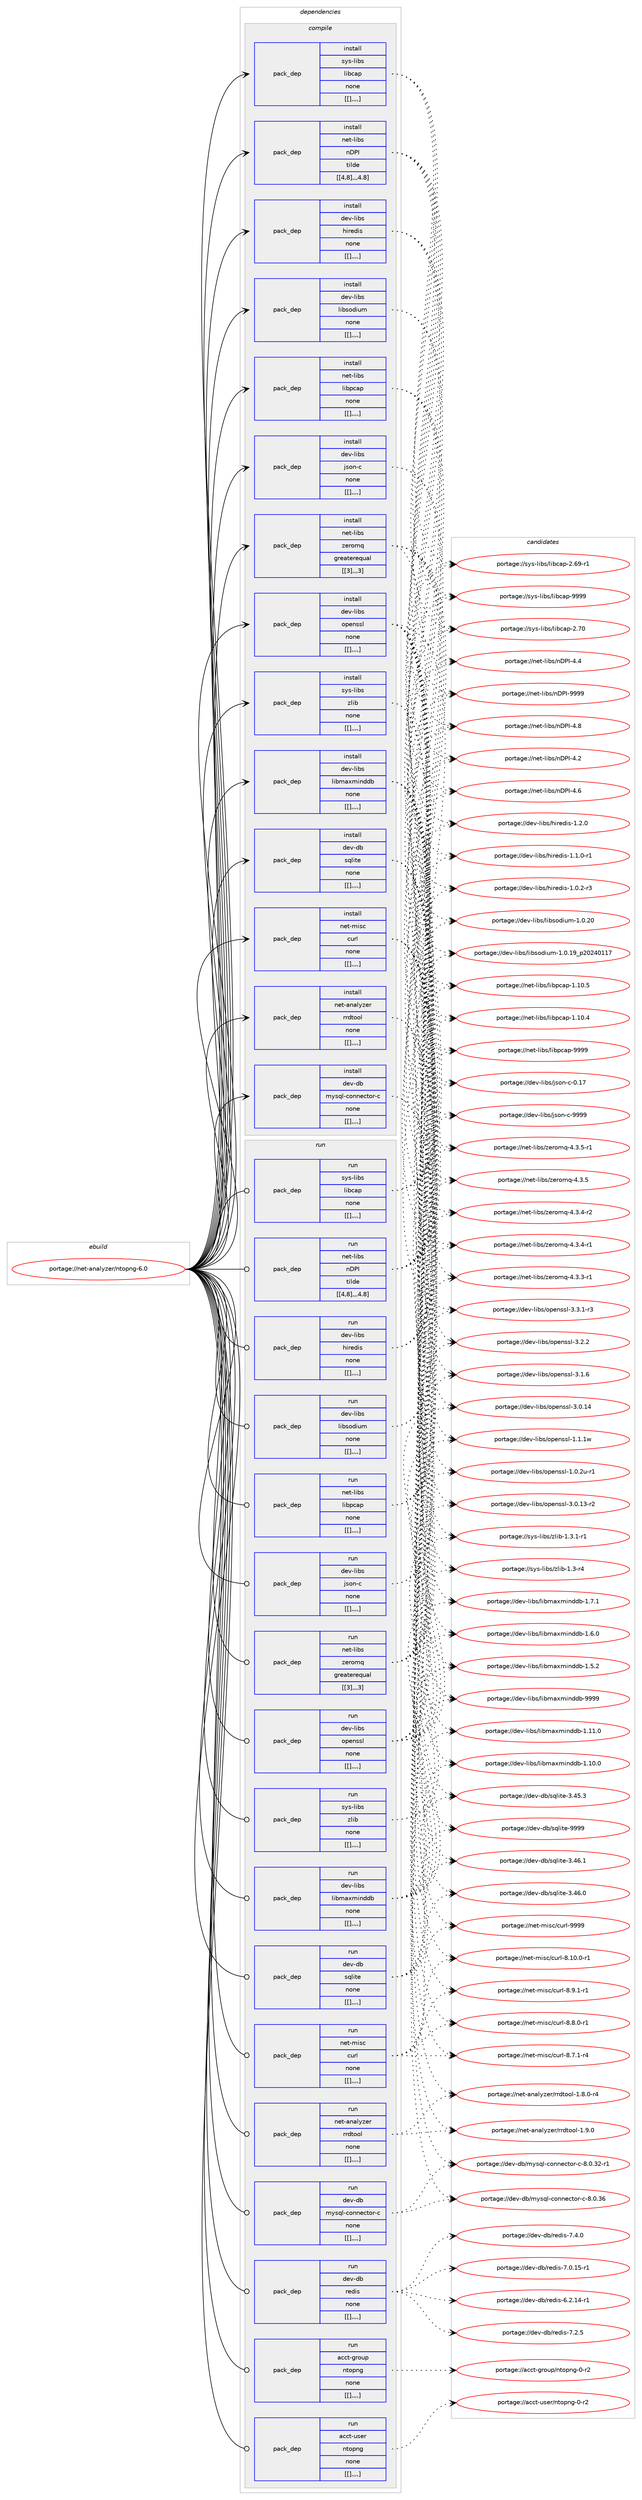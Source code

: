 digraph prolog {

# *************
# Graph options
# *************

newrank=true;
concentrate=true;
compound=true;
graph [rankdir=LR,fontname=Helvetica,fontsize=10,ranksep=1.5];#, ranksep=2.5, nodesep=0.2];
edge  [arrowhead=vee];
node  [fontname=Helvetica,fontsize=10];

# **********
# The ebuild
# **********

subgraph cluster_leftcol {
color=gray;
label=<<i>ebuild</i>>;
id [label="portage://net-analyzer/ntopng-6.0", color=red, width=4, href="../net-analyzer/ntopng-6.0.svg"];
}

# ****************
# The dependencies
# ****************

subgraph cluster_midcol {
color=gray;
label=<<i>dependencies</i>>;
subgraph cluster_compile {
fillcolor="#eeeeee";
style=filled;
label=<<i>compile</i>>;
subgraph pack264014 {
dependency359329 [label=<<TABLE BORDER="0" CELLBORDER="1" CELLSPACING="0" CELLPADDING="4" WIDTH="220"><TR><TD ROWSPAN="6" CELLPADDING="30">pack_dep</TD></TR><TR><TD WIDTH="110">install</TD></TR><TR><TD>dev-db</TD></TR><TR><TD>mysql-connector-c</TD></TR><TR><TD>none</TD></TR><TR><TD>[[],,,,]</TD></TR></TABLE>>, shape=none, color=blue];
}
id:e -> dependency359329:w [weight=20,style="solid",arrowhead="vee"];
subgraph pack264015 {
dependency359330 [label=<<TABLE BORDER="0" CELLBORDER="1" CELLSPACING="0" CELLPADDING="4" WIDTH="220"><TR><TD ROWSPAN="6" CELLPADDING="30">pack_dep</TD></TR><TR><TD WIDTH="110">install</TD></TR><TR><TD>dev-db</TD></TR><TR><TD>sqlite</TD></TR><TR><TD>none</TD></TR><TR><TD>[[],,,,]</TD></TR></TABLE>>, shape=none, color=blue];
}
id:e -> dependency359330:w [weight=20,style="solid",arrowhead="vee"];
subgraph pack264016 {
dependency359331 [label=<<TABLE BORDER="0" CELLBORDER="1" CELLSPACING="0" CELLPADDING="4" WIDTH="220"><TR><TD ROWSPAN="6" CELLPADDING="30">pack_dep</TD></TR><TR><TD WIDTH="110">install</TD></TR><TR><TD>dev-libs</TD></TR><TR><TD>hiredis</TD></TR><TR><TD>none</TD></TR><TR><TD>[[],,,,]</TD></TR></TABLE>>, shape=none, color=blue];
}
id:e -> dependency359331:w [weight=20,style="solid",arrowhead="vee"];
subgraph pack264017 {
dependency359332 [label=<<TABLE BORDER="0" CELLBORDER="1" CELLSPACING="0" CELLPADDING="4" WIDTH="220"><TR><TD ROWSPAN="6" CELLPADDING="30">pack_dep</TD></TR><TR><TD WIDTH="110">install</TD></TR><TR><TD>dev-libs</TD></TR><TR><TD>json-c</TD></TR><TR><TD>none</TD></TR><TR><TD>[[],,,,]</TD></TR></TABLE>>, shape=none, color=blue];
}
id:e -> dependency359332:w [weight=20,style="solid",arrowhead="vee"];
subgraph pack264018 {
dependency359333 [label=<<TABLE BORDER="0" CELLBORDER="1" CELLSPACING="0" CELLPADDING="4" WIDTH="220"><TR><TD ROWSPAN="6" CELLPADDING="30">pack_dep</TD></TR><TR><TD WIDTH="110">install</TD></TR><TR><TD>dev-libs</TD></TR><TR><TD>libmaxminddb</TD></TR><TR><TD>none</TD></TR><TR><TD>[[],,,,]</TD></TR></TABLE>>, shape=none, color=blue];
}
id:e -> dependency359333:w [weight=20,style="solid",arrowhead="vee"];
subgraph pack264019 {
dependency359334 [label=<<TABLE BORDER="0" CELLBORDER="1" CELLSPACING="0" CELLPADDING="4" WIDTH="220"><TR><TD ROWSPAN="6" CELLPADDING="30">pack_dep</TD></TR><TR><TD WIDTH="110">install</TD></TR><TR><TD>dev-libs</TD></TR><TR><TD>libsodium</TD></TR><TR><TD>none</TD></TR><TR><TD>[[],,,,]</TD></TR></TABLE>>, shape=none, color=blue];
}
id:e -> dependency359334:w [weight=20,style="solid",arrowhead="vee"];
subgraph pack264020 {
dependency359335 [label=<<TABLE BORDER="0" CELLBORDER="1" CELLSPACING="0" CELLPADDING="4" WIDTH="220"><TR><TD ROWSPAN="6" CELLPADDING="30">pack_dep</TD></TR><TR><TD WIDTH="110">install</TD></TR><TR><TD>dev-libs</TD></TR><TR><TD>openssl</TD></TR><TR><TD>none</TD></TR><TR><TD>[[],,,,]</TD></TR></TABLE>>, shape=none, color=blue];
}
id:e -> dependency359335:w [weight=20,style="solid",arrowhead="vee"];
subgraph pack264021 {
dependency359336 [label=<<TABLE BORDER="0" CELLBORDER="1" CELLSPACING="0" CELLPADDING="4" WIDTH="220"><TR><TD ROWSPAN="6" CELLPADDING="30">pack_dep</TD></TR><TR><TD WIDTH="110">install</TD></TR><TR><TD>net-analyzer</TD></TR><TR><TD>rrdtool</TD></TR><TR><TD>none</TD></TR><TR><TD>[[],,,,]</TD></TR></TABLE>>, shape=none, color=blue];
}
id:e -> dependency359336:w [weight=20,style="solid",arrowhead="vee"];
subgraph pack264022 {
dependency359337 [label=<<TABLE BORDER="0" CELLBORDER="1" CELLSPACING="0" CELLPADDING="4" WIDTH="220"><TR><TD ROWSPAN="6" CELLPADDING="30">pack_dep</TD></TR><TR><TD WIDTH="110">install</TD></TR><TR><TD>net-libs</TD></TR><TR><TD>libpcap</TD></TR><TR><TD>none</TD></TR><TR><TD>[[],,,,]</TD></TR></TABLE>>, shape=none, color=blue];
}
id:e -> dependency359337:w [weight=20,style="solid",arrowhead="vee"];
subgraph pack264023 {
dependency359338 [label=<<TABLE BORDER="0" CELLBORDER="1" CELLSPACING="0" CELLPADDING="4" WIDTH="220"><TR><TD ROWSPAN="6" CELLPADDING="30">pack_dep</TD></TR><TR><TD WIDTH="110">install</TD></TR><TR><TD>net-libs</TD></TR><TR><TD>nDPI</TD></TR><TR><TD>tilde</TD></TR><TR><TD>[[4,8],,,4.8]</TD></TR></TABLE>>, shape=none, color=blue];
}
id:e -> dependency359338:w [weight=20,style="solid",arrowhead="vee"];
subgraph pack264024 {
dependency359339 [label=<<TABLE BORDER="0" CELLBORDER="1" CELLSPACING="0" CELLPADDING="4" WIDTH="220"><TR><TD ROWSPAN="6" CELLPADDING="30">pack_dep</TD></TR><TR><TD WIDTH="110">install</TD></TR><TR><TD>net-libs</TD></TR><TR><TD>zeromq</TD></TR><TR><TD>greaterequal</TD></TR><TR><TD>[[3],,,3]</TD></TR></TABLE>>, shape=none, color=blue];
}
id:e -> dependency359339:w [weight=20,style="solid",arrowhead="vee"];
subgraph pack264025 {
dependency359340 [label=<<TABLE BORDER="0" CELLBORDER="1" CELLSPACING="0" CELLPADDING="4" WIDTH="220"><TR><TD ROWSPAN="6" CELLPADDING="30">pack_dep</TD></TR><TR><TD WIDTH="110">install</TD></TR><TR><TD>net-misc</TD></TR><TR><TD>curl</TD></TR><TR><TD>none</TD></TR><TR><TD>[[],,,,]</TD></TR></TABLE>>, shape=none, color=blue];
}
id:e -> dependency359340:w [weight=20,style="solid",arrowhead="vee"];
subgraph pack264026 {
dependency359341 [label=<<TABLE BORDER="0" CELLBORDER="1" CELLSPACING="0" CELLPADDING="4" WIDTH="220"><TR><TD ROWSPAN="6" CELLPADDING="30">pack_dep</TD></TR><TR><TD WIDTH="110">install</TD></TR><TR><TD>sys-libs</TD></TR><TR><TD>libcap</TD></TR><TR><TD>none</TD></TR><TR><TD>[[],,,,]</TD></TR></TABLE>>, shape=none, color=blue];
}
id:e -> dependency359341:w [weight=20,style="solid",arrowhead="vee"];
subgraph pack264027 {
dependency359342 [label=<<TABLE BORDER="0" CELLBORDER="1" CELLSPACING="0" CELLPADDING="4" WIDTH="220"><TR><TD ROWSPAN="6" CELLPADDING="30">pack_dep</TD></TR><TR><TD WIDTH="110">install</TD></TR><TR><TD>sys-libs</TD></TR><TR><TD>zlib</TD></TR><TR><TD>none</TD></TR><TR><TD>[[],,,,]</TD></TR></TABLE>>, shape=none, color=blue];
}
id:e -> dependency359342:w [weight=20,style="solid",arrowhead="vee"];
}
subgraph cluster_compileandrun {
fillcolor="#eeeeee";
style=filled;
label=<<i>compile and run</i>>;
}
subgraph cluster_run {
fillcolor="#eeeeee";
style=filled;
label=<<i>run</i>>;
subgraph pack264028 {
dependency359343 [label=<<TABLE BORDER="0" CELLBORDER="1" CELLSPACING="0" CELLPADDING="4" WIDTH="220"><TR><TD ROWSPAN="6" CELLPADDING="30">pack_dep</TD></TR><TR><TD WIDTH="110">run</TD></TR><TR><TD>acct-group</TD></TR><TR><TD>ntopng</TD></TR><TR><TD>none</TD></TR><TR><TD>[[],,,,]</TD></TR></TABLE>>, shape=none, color=blue];
}
id:e -> dependency359343:w [weight=20,style="solid",arrowhead="odot"];
subgraph pack264029 {
dependency359344 [label=<<TABLE BORDER="0" CELLBORDER="1" CELLSPACING="0" CELLPADDING="4" WIDTH="220"><TR><TD ROWSPAN="6" CELLPADDING="30">pack_dep</TD></TR><TR><TD WIDTH="110">run</TD></TR><TR><TD>acct-user</TD></TR><TR><TD>ntopng</TD></TR><TR><TD>none</TD></TR><TR><TD>[[],,,,]</TD></TR></TABLE>>, shape=none, color=blue];
}
id:e -> dependency359344:w [weight=20,style="solid",arrowhead="odot"];
subgraph pack264030 {
dependency359345 [label=<<TABLE BORDER="0" CELLBORDER="1" CELLSPACING="0" CELLPADDING="4" WIDTH="220"><TR><TD ROWSPAN="6" CELLPADDING="30">pack_dep</TD></TR><TR><TD WIDTH="110">run</TD></TR><TR><TD>dev-db</TD></TR><TR><TD>mysql-connector-c</TD></TR><TR><TD>none</TD></TR><TR><TD>[[],,,,]</TD></TR></TABLE>>, shape=none, color=blue];
}
id:e -> dependency359345:w [weight=20,style="solid",arrowhead="odot"];
subgraph pack264031 {
dependency359346 [label=<<TABLE BORDER="0" CELLBORDER="1" CELLSPACING="0" CELLPADDING="4" WIDTH="220"><TR><TD ROWSPAN="6" CELLPADDING="30">pack_dep</TD></TR><TR><TD WIDTH="110">run</TD></TR><TR><TD>dev-db</TD></TR><TR><TD>redis</TD></TR><TR><TD>none</TD></TR><TR><TD>[[],,,,]</TD></TR></TABLE>>, shape=none, color=blue];
}
id:e -> dependency359346:w [weight=20,style="solid",arrowhead="odot"];
subgraph pack264032 {
dependency359347 [label=<<TABLE BORDER="0" CELLBORDER="1" CELLSPACING="0" CELLPADDING="4" WIDTH="220"><TR><TD ROWSPAN="6" CELLPADDING="30">pack_dep</TD></TR><TR><TD WIDTH="110">run</TD></TR><TR><TD>dev-db</TD></TR><TR><TD>sqlite</TD></TR><TR><TD>none</TD></TR><TR><TD>[[],,,,]</TD></TR></TABLE>>, shape=none, color=blue];
}
id:e -> dependency359347:w [weight=20,style="solid",arrowhead="odot"];
subgraph pack264033 {
dependency359348 [label=<<TABLE BORDER="0" CELLBORDER="1" CELLSPACING="0" CELLPADDING="4" WIDTH="220"><TR><TD ROWSPAN="6" CELLPADDING="30">pack_dep</TD></TR><TR><TD WIDTH="110">run</TD></TR><TR><TD>dev-libs</TD></TR><TR><TD>hiredis</TD></TR><TR><TD>none</TD></TR><TR><TD>[[],,,,]</TD></TR></TABLE>>, shape=none, color=blue];
}
id:e -> dependency359348:w [weight=20,style="solid",arrowhead="odot"];
subgraph pack264034 {
dependency359349 [label=<<TABLE BORDER="0" CELLBORDER="1" CELLSPACING="0" CELLPADDING="4" WIDTH="220"><TR><TD ROWSPAN="6" CELLPADDING="30">pack_dep</TD></TR><TR><TD WIDTH="110">run</TD></TR><TR><TD>dev-libs</TD></TR><TR><TD>json-c</TD></TR><TR><TD>none</TD></TR><TR><TD>[[],,,,]</TD></TR></TABLE>>, shape=none, color=blue];
}
id:e -> dependency359349:w [weight=20,style="solid",arrowhead="odot"];
subgraph pack264035 {
dependency359350 [label=<<TABLE BORDER="0" CELLBORDER="1" CELLSPACING="0" CELLPADDING="4" WIDTH="220"><TR><TD ROWSPAN="6" CELLPADDING="30">pack_dep</TD></TR><TR><TD WIDTH="110">run</TD></TR><TR><TD>dev-libs</TD></TR><TR><TD>libmaxminddb</TD></TR><TR><TD>none</TD></TR><TR><TD>[[],,,,]</TD></TR></TABLE>>, shape=none, color=blue];
}
id:e -> dependency359350:w [weight=20,style="solid",arrowhead="odot"];
subgraph pack264036 {
dependency359351 [label=<<TABLE BORDER="0" CELLBORDER="1" CELLSPACING="0" CELLPADDING="4" WIDTH="220"><TR><TD ROWSPAN="6" CELLPADDING="30">pack_dep</TD></TR><TR><TD WIDTH="110">run</TD></TR><TR><TD>dev-libs</TD></TR><TR><TD>libsodium</TD></TR><TR><TD>none</TD></TR><TR><TD>[[],,,,]</TD></TR></TABLE>>, shape=none, color=blue];
}
id:e -> dependency359351:w [weight=20,style="solid",arrowhead="odot"];
subgraph pack264037 {
dependency359352 [label=<<TABLE BORDER="0" CELLBORDER="1" CELLSPACING="0" CELLPADDING="4" WIDTH="220"><TR><TD ROWSPAN="6" CELLPADDING="30">pack_dep</TD></TR><TR><TD WIDTH="110">run</TD></TR><TR><TD>dev-libs</TD></TR><TR><TD>openssl</TD></TR><TR><TD>none</TD></TR><TR><TD>[[],,,,]</TD></TR></TABLE>>, shape=none, color=blue];
}
id:e -> dependency359352:w [weight=20,style="solid",arrowhead="odot"];
subgraph pack264038 {
dependency359353 [label=<<TABLE BORDER="0" CELLBORDER="1" CELLSPACING="0" CELLPADDING="4" WIDTH="220"><TR><TD ROWSPAN="6" CELLPADDING="30">pack_dep</TD></TR><TR><TD WIDTH="110">run</TD></TR><TR><TD>net-analyzer</TD></TR><TR><TD>rrdtool</TD></TR><TR><TD>none</TD></TR><TR><TD>[[],,,,]</TD></TR></TABLE>>, shape=none, color=blue];
}
id:e -> dependency359353:w [weight=20,style="solid",arrowhead="odot"];
subgraph pack264039 {
dependency359354 [label=<<TABLE BORDER="0" CELLBORDER="1" CELLSPACING="0" CELLPADDING="4" WIDTH="220"><TR><TD ROWSPAN="6" CELLPADDING="30">pack_dep</TD></TR><TR><TD WIDTH="110">run</TD></TR><TR><TD>net-libs</TD></TR><TR><TD>libpcap</TD></TR><TR><TD>none</TD></TR><TR><TD>[[],,,,]</TD></TR></TABLE>>, shape=none, color=blue];
}
id:e -> dependency359354:w [weight=20,style="solid",arrowhead="odot"];
subgraph pack264040 {
dependency359355 [label=<<TABLE BORDER="0" CELLBORDER="1" CELLSPACING="0" CELLPADDING="4" WIDTH="220"><TR><TD ROWSPAN="6" CELLPADDING="30">pack_dep</TD></TR><TR><TD WIDTH="110">run</TD></TR><TR><TD>net-libs</TD></TR><TR><TD>nDPI</TD></TR><TR><TD>tilde</TD></TR><TR><TD>[[4,8],,,4.8]</TD></TR></TABLE>>, shape=none, color=blue];
}
id:e -> dependency359355:w [weight=20,style="solid",arrowhead="odot"];
subgraph pack264041 {
dependency359356 [label=<<TABLE BORDER="0" CELLBORDER="1" CELLSPACING="0" CELLPADDING="4" WIDTH="220"><TR><TD ROWSPAN="6" CELLPADDING="30">pack_dep</TD></TR><TR><TD WIDTH="110">run</TD></TR><TR><TD>net-libs</TD></TR><TR><TD>zeromq</TD></TR><TR><TD>greaterequal</TD></TR><TR><TD>[[3],,,3]</TD></TR></TABLE>>, shape=none, color=blue];
}
id:e -> dependency359356:w [weight=20,style="solid",arrowhead="odot"];
subgraph pack264042 {
dependency359357 [label=<<TABLE BORDER="0" CELLBORDER="1" CELLSPACING="0" CELLPADDING="4" WIDTH="220"><TR><TD ROWSPAN="6" CELLPADDING="30">pack_dep</TD></TR><TR><TD WIDTH="110">run</TD></TR><TR><TD>net-misc</TD></TR><TR><TD>curl</TD></TR><TR><TD>none</TD></TR><TR><TD>[[],,,,]</TD></TR></TABLE>>, shape=none, color=blue];
}
id:e -> dependency359357:w [weight=20,style="solid",arrowhead="odot"];
subgraph pack264043 {
dependency359358 [label=<<TABLE BORDER="0" CELLBORDER="1" CELLSPACING="0" CELLPADDING="4" WIDTH="220"><TR><TD ROWSPAN="6" CELLPADDING="30">pack_dep</TD></TR><TR><TD WIDTH="110">run</TD></TR><TR><TD>sys-libs</TD></TR><TR><TD>libcap</TD></TR><TR><TD>none</TD></TR><TR><TD>[[],,,,]</TD></TR></TABLE>>, shape=none, color=blue];
}
id:e -> dependency359358:w [weight=20,style="solid",arrowhead="odot"];
subgraph pack264044 {
dependency359359 [label=<<TABLE BORDER="0" CELLBORDER="1" CELLSPACING="0" CELLPADDING="4" WIDTH="220"><TR><TD ROWSPAN="6" CELLPADDING="30">pack_dep</TD></TR><TR><TD WIDTH="110">run</TD></TR><TR><TD>sys-libs</TD></TR><TR><TD>zlib</TD></TR><TR><TD>none</TD></TR><TR><TD>[[],,,,]</TD></TR></TABLE>>, shape=none, color=blue];
}
id:e -> dependency359359:w [weight=20,style="solid",arrowhead="odot"];
}
}

# **************
# The candidates
# **************

subgraph cluster_choices {
rank=same;
color=gray;
label=<<i>candidates</i>>;

subgraph choice264014 {
color=black;
nodesep=1;
choice100101118451009847109121115113108459911111011010199116111114459945564648465154 [label="portage://dev-db/mysql-connector-c-8.0.36", color=red, width=4,href="../dev-db/mysql-connector-c-8.0.36.svg"];
choice1001011184510098471091211151131084599111110110101991161111144599455646484651504511449 [label="portage://dev-db/mysql-connector-c-8.0.32-r1", color=red, width=4,href="../dev-db/mysql-connector-c-8.0.32-r1.svg"];
dependency359329:e -> choice100101118451009847109121115113108459911111011010199116111114459945564648465154:w [style=dotted,weight="100"];
dependency359329:e -> choice1001011184510098471091211151131084599111110110101991161111144599455646484651504511449:w [style=dotted,weight="100"];
}
subgraph choice264015 {
color=black;
nodesep=1;
choice1001011184510098471151131081051161014557575757 [label="portage://dev-db/sqlite-9999", color=red, width=4,href="../dev-db/sqlite-9999.svg"];
choice10010111845100984711511310810511610145514652544649 [label="portage://dev-db/sqlite-3.46.1", color=red, width=4,href="../dev-db/sqlite-3.46.1.svg"];
choice10010111845100984711511310810511610145514652544648 [label="portage://dev-db/sqlite-3.46.0", color=red, width=4,href="../dev-db/sqlite-3.46.0.svg"];
choice10010111845100984711511310810511610145514652534651 [label="portage://dev-db/sqlite-3.45.3", color=red, width=4,href="../dev-db/sqlite-3.45.3.svg"];
dependency359330:e -> choice1001011184510098471151131081051161014557575757:w [style=dotted,weight="100"];
dependency359330:e -> choice10010111845100984711511310810511610145514652544649:w [style=dotted,weight="100"];
dependency359330:e -> choice10010111845100984711511310810511610145514652544648:w [style=dotted,weight="100"];
dependency359330:e -> choice10010111845100984711511310810511610145514652534651:w [style=dotted,weight="100"];
}
subgraph choice264016 {
color=black;
nodesep=1;
choice100101118451081059811547104105114101100105115454946504648 [label="portage://dev-libs/hiredis-1.2.0", color=red, width=4,href="../dev-libs/hiredis-1.2.0.svg"];
choice1001011184510810598115471041051141011001051154549464946484511449 [label="portage://dev-libs/hiredis-1.1.0-r1", color=red, width=4,href="../dev-libs/hiredis-1.1.0-r1.svg"];
choice1001011184510810598115471041051141011001051154549464846504511451 [label="portage://dev-libs/hiredis-1.0.2-r3", color=red, width=4,href="../dev-libs/hiredis-1.0.2-r3.svg"];
dependency359331:e -> choice100101118451081059811547104105114101100105115454946504648:w [style=dotted,weight="100"];
dependency359331:e -> choice1001011184510810598115471041051141011001051154549464946484511449:w [style=dotted,weight="100"];
dependency359331:e -> choice1001011184510810598115471041051141011001051154549464846504511451:w [style=dotted,weight="100"];
}
subgraph choice264017 {
color=black;
nodesep=1;
choice10010111845108105981154710611511111045994557575757 [label="portage://dev-libs/json-c-9999", color=red, width=4,href="../dev-libs/json-c-9999.svg"];
choice10010111845108105981154710611511111045994548464955 [label="portage://dev-libs/json-c-0.17", color=red, width=4,href="../dev-libs/json-c-0.17.svg"];
dependency359332:e -> choice10010111845108105981154710611511111045994557575757:w [style=dotted,weight="100"];
dependency359332:e -> choice10010111845108105981154710611511111045994548464955:w [style=dotted,weight="100"];
}
subgraph choice264018 {
color=black;
nodesep=1;
choice1001011184510810598115471081059810997120109105110100100984557575757 [label="portage://dev-libs/libmaxminddb-9999", color=red, width=4,href="../dev-libs/libmaxminddb-9999.svg"];
choice10010111845108105981154710810598109971201091051101001009845494649494648 [label="portage://dev-libs/libmaxminddb-1.11.0", color=red, width=4,href="../dev-libs/libmaxminddb-1.11.0.svg"];
choice10010111845108105981154710810598109971201091051101001009845494649484648 [label="portage://dev-libs/libmaxminddb-1.10.0", color=red, width=4,href="../dev-libs/libmaxminddb-1.10.0.svg"];
choice100101118451081059811547108105981099712010910511010010098454946554649 [label="portage://dev-libs/libmaxminddb-1.7.1", color=red, width=4,href="../dev-libs/libmaxminddb-1.7.1.svg"];
choice100101118451081059811547108105981099712010910511010010098454946544648 [label="portage://dev-libs/libmaxminddb-1.6.0", color=red, width=4,href="../dev-libs/libmaxminddb-1.6.0.svg"];
choice100101118451081059811547108105981099712010910511010010098454946534650 [label="portage://dev-libs/libmaxminddb-1.5.2", color=red, width=4,href="../dev-libs/libmaxminddb-1.5.2.svg"];
dependency359333:e -> choice1001011184510810598115471081059810997120109105110100100984557575757:w [style=dotted,weight="100"];
dependency359333:e -> choice10010111845108105981154710810598109971201091051101001009845494649494648:w [style=dotted,weight="100"];
dependency359333:e -> choice10010111845108105981154710810598109971201091051101001009845494649484648:w [style=dotted,weight="100"];
dependency359333:e -> choice100101118451081059811547108105981099712010910511010010098454946554649:w [style=dotted,weight="100"];
dependency359333:e -> choice100101118451081059811547108105981099712010910511010010098454946544648:w [style=dotted,weight="100"];
dependency359333:e -> choice100101118451081059811547108105981099712010910511010010098454946534650:w [style=dotted,weight="100"];
}
subgraph choice264019 {
color=black;
nodesep=1;
choice1001011184510810598115471081059811511110010511710945494648465048 [label="portage://dev-libs/libsodium-1.0.20", color=red, width=4,href="../dev-libs/libsodium-1.0.20.svg"];
choice1001011184510810598115471081059811511110010511710945494648464957951125048505248494955 [label="portage://dev-libs/libsodium-1.0.19_p20240117", color=red, width=4,href="../dev-libs/libsodium-1.0.19_p20240117.svg"];
dependency359334:e -> choice1001011184510810598115471081059811511110010511710945494648465048:w [style=dotted,weight="100"];
dependency359334:e -> choice1001011184510810598115471081059811511110010511710945494648464957951125048505248494955:w [style=dotted,weight="100"];
}
subgraph choice264020 {
color=black;
nodesep=1;
choice1001011184510810598115471111121011101151151084551465146494511451 [label="portage://dev-libs/openssl-3.3.1-r3", color=red, width=4,href="../dev-libs/openssl-3.3.1-r3.svg"];
choice100101118451081059811547111112101110115115108455146504650 [label="portage://dev-libs/openssl-3.2.2", color=red, width=4,href="../dev-libs/openssl-3.2.2.svg"];
choice100101118451081059811547111112101110115115108455146494654 [label="portage://dev-libs/openssl-3.1.6", color=red, width=4,href="../dev-libs/openssl-3.1.6.svg"];
choice10010111845108105981154711111210111011511510845514648464952 [label="portage://dev-libs/openssl-3.0.14", color=red, width=4,href="../dev-libs/openssl-3.0.14.svg"];
choice100101118451081059811547111112101110115115108455146484649514511450 [label="portage://dev-libs/openssl-3.0.13-r2", color=red, width=4,href="../dev-libs/openssl-3.0.13-r2.svg"];
choice100101118451081059811547111112101110115115108454946494649119 [label="portage://dev-libs/openssl-1.1.1w", color=red, width=4,href="../dev-libs/openssl-1.1.1w.svg"];
choice1001011184510810598115471111121011101151151084549464846501174511449 [label="portage://dev-libs/openssl-1.0.2u-r1", color=red, width=4,href="../dev-libs/openssl-1.0.2u-r1.svg"];
dependency359335:e -> choice1001011184510810598115471111121011101151151084551465146494511451:w [style=dotted,weight="100"];
dependency359335:e -> choice100101118451081059811547111112101110115115108455146504650:w [style=dotted,weight="100"];
dependency359335:e -> choice100101118451081059811547111112101110115115108455146494654:w [style=dotted,weight="100"];
dependency359335:e -> choice10010111845108105981154711111210111011511510845514648464952:w [style=dotted,weight="100"];
dependency359335:e -> choice100101118451081059811547111112101110115115108455146484649514511450:w [style=dotted,weight="100"];
dependency359335:e -> choice100101118451081059811547111112101110115115108454946494649119:w [style=dotted,weight="100"];
dependency359335:e -> choice1001011184510810598115471111121011101151151084549464846501174511449:w [style=dotted,weight="100"];
}
subgraph choice264021 {
color=black;
nodesep=1;
choice11010111645971109710812112210111447114114100116111111108454946574648 [label="portage://net-analyzer/rrdtool-1.9.0", color=red, width=4,href="../net-analyzer/rrdtool-1.9.0.svg"];
choice110101116459711097108121122101114471141141001161111111084549465646484511452 [label="portage://net-analyzer/rrdtool-1.8.0-r4", color=red, width=4,href="../net-analyzer/rrdtool-1.8.0-r4.svg"];
dependency359336:e -> choice11010111645971109710812112210111447114114100116111111108454946574648:w [style=dotted,weight="100"];
dependency359336:e -> choice110101116459711097108121122101114471141141001161111111084549465646484511452:w [style=dotted,weight="100"];
}
subgraph choice264022 {
color=black;
nodesep=1;
choice1101011164510810598115471081059811299971124557575757 [label="portage://net-libs/libpcap-9999", color=red, width=4,href="../net-libs/libpcap-9999.svg"];
choice11010111645108105981154710810598112999711245494649484653 [label="portage://net-libs/libpcap-1.10.5", color=red, width=4,href="../net-libs/libpcap-1.10.5.svg"];
choice11010111645108105981154710810598112999711245494649484652 [label="portage://net-libs/libpcap-1.10.4", color=red, width=4,href="../net-libs/libpcap-1.10.4.svg"];
dependency359337:e -> choice1101011164510810598115471081059811299971124557575757:w [style=dotted,weight="100"];
dependency359337:e -> choice11010111645108105981154710810598112999711245494649484653:w [style=dotted,weight="100"];
dependency359337:e -> choice11010111645108105981154710810598112999711245494649484652:w [style=dotted,weight="100"];
}
subgraph choice264023 {
color=black;
nodesep=1;
choice1101011164510810598115471106880734557575757 [label="portage://net-libs/nDPI-9999", color=red, width=4,href="../net-libs/nDPI-9999.svg"];
choice11010111645108105981154711068807345524656 [label="portage://net-libs/nDPI-4.8", color=red, width=4,href="../net-libs/nDPI-4.8.svg"];
choice11010111645108105981154711068807345524654 [label="portage://net-libs/nDPI-4.6", color=red, width=4,href="../net-libs/nDPI-4.6.svg"];
choice11010111645108105981154711068807345524652 [label="portage://net-libs/nDPI-4.4", color=red, width=4,href="../net-libs/nDPI-4.4.svg"];
choice11010111645108105981154711068807345524650 [label="portage://net-libs/nDPI-4.2", color=red, width=4,href="../net-libs/nDPI-4.2.svg"];
dependency359338:e -> choice1101011164510810598115471106880734557575757:w [style=dotted,weight="100"];
dependency359338:e -> choice11010111645108105981154711068807345524656:w [style=dotted,weight="100"];
dependency359338:e -> choice11010111645108105981154711068807345524654:w [style=dotted,weight="100"];
dependency359338:e -> choice11010111645108105981154711068807345524652:w [style=dotted,weight="100"];
dependency359338:e -> choice11010111645108105981154711068807345524650:w [style=dotted,weight="100"];
}
subgraph choice264024 {
color=black;
nodesep=1;
choice1101011164510810598115471221011141111091134552465146534511449 [label="portage://net-libs/zeromq-4.3.5-r1", color=red, width=4,href="../net-libs/zeromq-4.3.5-r1.svg"];
choice110101116451081059811547122101114111109113455246514653 [label="portage://net-libs/zeromq-4.3.5", color=red, width=4,href="../net-libs/zeromq-4.3.5.svg"];
choice1101011164510810598115471221011141111091134552465146524511450 [label="portage://net-libs/zeromq-4.3.4-r2", color=red, width=4,href="../net-libs/zeromq-4.3.4-r2.svg"];
choice1101011164510810598115471221011141111091134552465146524511449 [label="portage://net-libs/zeromq-4.3.4-r1", color=red, width=4,href="../net-libs/zeromq-4.3.4-r1.svg"];
choice1101011164510810598115471221011141111091134552465146514511449 [label="portage://net-libs/zeromq-4.3.3-r1", color=red, width=4,href="../net-libs/zeromq-4.3.3-r1.svg"];
dependency359339:e -> choice1101011164510810598115471221011141111091134552465146534511449:w [style=dotted,weight="100"];
dependency359339:e -> choice110101116451081059811547122101114111109113455246514653:w [style=dotted,weight="100"];
dependency359339:e -> choice1101011164510810598115471221011141111091134552465146524511450:w [style=dotted,weight="100"];
dependency359339:e -> choice1101011164510810598115471221011141111091134552465146524511449:w [style=dotted,weight="100"];
dependency359339:e -> choice1101011164510810598115471221011141111091134552465146514511449:w [style=dotted,weight="100"];
}
subgraph choice264025 {
color=black;
nodesep=1;
choice110101116451091051159947991171141084557575757 [label="portage://net-misc/curl-9999", color=red, width=4,href="../net-misc/curl-9999.svg"];
choice11010111645109105115994799117114108455646494846484511449 [label="portage://net-misc/curl-8.10.0-r1", color=red, width=4,href="../net-misc/curl-8.10.0-r1.svg"];
choice110101116451091051159947991171141084556465746494511449 [label="portage://net-misc/curl-8.9.1-r1", color=red, width=4,href="../net-misc/curl-8.9.1-r1.svg"];
choice110101116451091051159947991171141084556465646484511449 [label="portage://net-misc/curl-8.8.0-r1", color=red, width=4,href="../net-misc/curl-8.8.0-r1.svg"];
choice110101116451091051159947991171141084556465546494511452 [label="portage://net-misc/curl-8.7.1-r4", color=red, width=4,href="../net-misc/curl-8.7.1-r4.svg"];
dependency359340:e -> choice110101116451091051159947991171141084557575757:w [style=dotted,weight="100"];
dependency359340:e -> choice11010111645109105115994799117114108455646494846484511449:w [style=dotted,weight="100"];
dependency359340:e -> choice110101116451091051159947991171141084556465746494511449:w [style=dotted,weight="100"];
dependency359340:e -> choice110101116451091051159947991171141084556465646484511449:w [style=dotted,weight="100"];
dependency359340:e -> choice110101116451091051159947991171141084556465546494511452:w [style=dotted,weight="100"];
}
subgraph choice264026 {
color=black;
nodesep=1;
choice1151211154510810598115471081059899971124557575757 [label="portage://sys-libs/libcap-9999", color=red, width=4,href="../sys-libs/libcap-9999.svg"];
choice1151211154510810598115471081059899971124550465548 [label="portage://sys-libs/libcap-2.70", color=red, width=4,href="../sys-libs/libcap-2.70.svg"];
choice11512111545108105981154710810598999711245504654574511449 [label="portage://sys-libs/libcap-2.69-r1", color=red, width=4,href="../sys-libs/libcap-2.69-r1.svg"];
dependency359341:e -> choice1151211154510810598115471081059899971124557575757:w [style=dotted,weight="100"];
dependency359341:e -> choice1151211154510810598115471081059899971124550465548:w [style=dotted,weight="100"];
dependency359341:e -> choice11512111545108105981154710810598999711245504654574511449:w [style=dotted,weight="100"];
}
subgraph choice264027 {
color=black;
nodesep=1;
choice115121115451081059811547122108105984549465146494511449 [label="portage://sys-libs/zlib-1.3.1-r1", color=red, width=4,href="../sys-libs/zlib-1.3.1-r1.svg"];
choice11512111545108105981154712210810598454946514511452 [label="portage://sys-libs/zlib-1.3-r4", color=red, width=4,href="../sys-libs/zlib-1.3-r4.svg"];
dependency359342:e -> choice115121115451081059811547122108105984549465146494511449:w [style=dotted,weight="100"];
dependency359342:e -> choice11512111545108105981154712210810598454946514511452:w [style=dotted,weight="100"];
}
subgraph choice264028 {
color=black;
nodesep=1;
choice979999116451031141111171124711011611111211010345484511450 [label="portage://acct-group/ntopng-0-r2", color=red, width=4,href="../acct-group/ntopng-0-r2.svg"];
dependency359343:e -> choice979999116451031141111171124711011611111211010345484511450:w [style=dotted,weight="100"];
}
subgraph choice264029 {
color=black;
nodesep=1;
choice979999116451171151011144711011611111211010345484511450 [label="portage://acct-user/ntopng-0-r2", color=red, width=4,href="../acct-user/ntopng-0-r2.svg"];
dependency359344:e -> choice979999116451171151011144711011611111211010345484511450:w [style=dotted,weight="100"];
}
subgraph choice264030 {
color=black;
nodesep=1;
choice100101118451009847109121115113108459911111011010199116111114459945564648465154 [label="portage://dev-db/mysql-connector-c-8.0.36", color=red, width=4,href="../dev-db/mysql-connector-c-8.0.36.svg"];
choice1001011184510098471091211151131084599111110110101991161111144599455646484651504511449 [label="portage://dev-db/mysql-connector-c-8.0.32-r1", color=red, width=4,href="../dev-db/mysql-connector-c-8.0.32-r1.svg"];
dependency359345:e -> choice100101118451009847109121115113108459911111011010199116111114459945564648465154:w [style=dotted,weight="100"];
dependency359345:e -> choice1001011184510098471091211151131084599111110110101991161111144599455646484651504511449:w [style=dotted,weight="100"];
}
subgraph choice264031 {
color=black;
nodesep=1;
choice100101118451009847114101100105115455546524648 [label="portage://dev-db/redis-7.4.0", color=red, width=4,href="../dev-db/redis-7.4.0.svg"];
choice100101118451009847114101100105115455546504653 [label="portage://dev-db/redis-7.2.5", color=red, width=4,href="../dev-db/redis-7.2.5.svg"];
choice100101118451009847114101100105115455546484649534511449 [label="portage://dev-db/redis-7.0.15-r1", color=red, width=4,href="../dev-db/redis-7.0.15-r1.svg"];
choice100101118451009847114101100105115455446504649524511449 [label="portage://dev-db/redis-6.2.14-r1", color=red, width=4,href="../dev-db/redis-6.2.14-r1.svg"];
dependency359346:e -> choice100101118451009847114101100105115455546524648:w [style=dotted,weight="100"];
dependency359346:e -> choice100101118451009847114101100105115455546504653:w [style=dotted,weight="100"];
dependency359346:e -> choice100101118451009847114101100105115455546484649534511449:w [style=dotted,weight="100"];
dependency359346:e -> choice100101118451009847114101100105115455446504649524511449:w [style=dotted,weight="100"];
}
subgraph choice264032 {
color=black;
nodesep=1;
choice1001011184510098471151131081051161014557575757 [label="portage://dev-db/sqlite-9999", color=red, width=4,href="../dev-db/sqlite-9999.svg"];
choice10010111845100984711511310810511610145514652544649 [label="portage://dev-db/sqlite-3.46.1", color=red, width=4,href="../dev-db/sqlite-3.46.1.svg"];
choice10010111845100984711511310810511610145514652544648 [label="portage://dev-db/sqlite-3.46.0", color=red, width=4,href="../dev-db/sqlite-3.46.0.svg"];
choice10010111845100984711511310810511610145514652534651 [label="portage://dev-db/sqlite-3.45.3", color=red, width=4,href="../dev-db/sqlite-3.45.3.svg"];
dependency359347:e -> choice1001011184510098471151131081051161014557575757:w [style=dotted,weight="100"];
dependency359347:e -> choice10010111845100984711511310810511610145514652544649:w [style=dotted,weight="100"];
dependency359347:e -> choice10010111845100984711511310810511610145514652544648:w [style=dotted,weight="100"];
dependency359347:e -> choice10010111845100984711511310810511610145514652534651:w [style=dotted,weight="100"];
}
subgraph choice264033 {
color=black;
nodesep=1;
choice100101118451081059811547104105114101100105115454946504648 [label="portage://dev-libs/hiredis-1.2.0", color=red, width=4,href="../dev-libs/hiredis-1.2.0.svg"];
choice1001011184510810598115471041051141011001051154549464946484511449 [label="portage://dev-libs/hiredis-1.1.0-r1", color=red, width=4,href="../dev-libs/hiredis-1.1.0-r1.svg"];
choice1001011184510810598115471041051141011001051154549464846504511451 [label="portage://dev-libs/hiredis-1.0.2-r3", color=red, width=4,href="../dev-libs/hiredis-1.0.2-r3.svg"];
dependency359348:e -> choice100101118451081059811547104105114101100105115454946504648:w [style=dotted,weight="100"];
dependency359348:e -> choice1001011184510810598115471041051141011001051154549464946484511449:w [style=dotted,weight="100"];
dependency359348:e -> choice1001011184510810598115471041051141011001051154549464846504511451:w [style=dotted,weight="100"];
}
subgraph choice264034 {
color=black;
nodesep=1;
choice10010111845108105981154710611511111045994557575757 [label="portage://dev-libs/json-c-9999", color=red, width=4,href="../dev-libs/json-c-9999.svg"];
choice10010111845108105981154710611511111045994548464955 [label="portage://dev-libs/json-c-0.17", color=red, width=4,href="../dev-libs/json-c-0.17.svg"];
dependency359349:e -> choice10010111845108105981154710611511111045994557575757:w [style=dotted,weight="100"];
dependency359349:e -> choice10010111845108105981154710611511111045994548464955:w [style=dotted,weight="100"];
}
subgraph choice264035 {
color=black;
nodesep=1;
choice1001011184510810598115471081059810997120109105110100100984557575757 [label="portage://dev-libs/libmaxminddb-9999", color=red, width=4,href="../dev-libs/libmaxminddb-9999.svg"];
choice10010111845108105981154710810598109971201091051101001009845494649494648 [label="portage://dev-libs/libmaxminddb-1.11.0", color=red, width=4,href="../dev-libs/libmaxminddb-1.11.0.svg"];
choice10010111845108105981154710810598109971201091051101001009845494649484648 [label="portage://dev-libs/libmaxminddb-1.10.0", color=red, width=4,href="../dev-libs/libmaxminddb-1.10.0.svg"];
choice100101118451081059811547108105981099712010910511010010098454946554649 [label="portage://dev-libs/libmaxminddb-1.7.1", color=red, width=4,href="../dev-libs/libmaxminddb-1.7.1.svg"];
choice100101118451081059811547108105981099712010910511010010098454946544648 [label="portage://dev-libs/libmaxminddb-1.6.0", color=red, width=4,href="../dev-libs/libmaxminddb-1.6.0.svg"];
choice100101118451081059811547108105981099712010910511010010098454946534650 [label="portage://dev-libs/libmaxminddb-1.5.2", color=red, width=4,href="../dev-libs/libmaxminddb-1.5.2.svg"];
dependency359350:e -> choice1001011184510810598115471081059810997120109105110100100984557575757:w [style=dotted,weight="100"];
dependency359350:e -> choice10010111845108105981154710810598109971201091051101001009845494649494648:w [style=dotted,weight="100"];
dependency359350:e -> choice10010111845108105981154710810598109971201091051101001009845494649484648:w [style=dotted,weight="100"];
dependency359350:e -> choice100101118451081059811547108105981099712010910511010010098454946554649:w [style=dotted,weight="100"];
dependency359350:e -> choice100101118451081059811547108105981099712010910511010010098454946544648:w [style=dotted,weight="100"];
dependency359350:e -> choice100101118451081059811547108105981099712010910511010010098454946534650:w [style=dotted,weight="100"];
}
subgraph choice264036 {
color=black;
nodesep=1;
choice1001011184510810598115471081059811511110010511710945494648465048 [label="portage://dev-libs/libsodium-1.0.20", color=red, width=4,href="../dev-libs/libsodium-1.0.20.svg"];
choice1001011184510810598115471081059811511110010511710945494648464957951125048505248494955 [label="portage://dev-libs/libsodium-1.0.19_p20240117", color=red, width=4,href="../dev-libs/libsodium-1.0.19_p20240117.svg"];
dependency359351:e -> choice1001011184510810598115471081059811511110010511710945494648465048:w [style=dotted,weight="100"];
dependency359351:e -> choice1001011184510810598115471081059811511110010511710945494648464957951125048505248494955:w [style=dotted,weight="100"];
}
subgraph choice264037 {
color=black;
nodesep=1;
choice1001011184510810598115471111121011101151151084551465146494511451 [label="portage://dev-libs/openssl-3.3.1-r3", color=red, width=4,href="../dev-libs/openssl-3.3.1-r3.svg"];
choice100101118451081059811547111112101110115115108455146504650 [label="portage://dev-libs/openssl-3.2.2", color=red, width=4,href="../dev-libs/openssl-3.2.2.svg"];
choice100101118451081059811547111112101110115115108455146494654 [label="portage://dev-libs/openssl-3.1.6", color=red, width=4,href="../dev-libs/openssl-3.1.6.svg"];
choice10010111845108105981154711111210111011511510845514648464952 [label="portage://dev-libs/openssl-3.0.14", color=red, width=4,href="../dev-libs/openssl-3.0.14.svg"];
choice100101118451081059811547111112101110115115108455146484649514511450 [label="portage://dev-libs/openssl-3.0.13-r2", color=red, width=4,href="../dev-libs/openssl-3.0.13-r2.svg"];
choice100101118451081059811547111112101110115115108454946494649119 [label="portage://dev-libs/openssl-1.1.1w", color=red, width=4,href="../dev-libs/openssl-1.1.1w.svg"];
choice1001011184510810598115471111121011101151151084549464846501174511449 [label="portage://dev-libs/openssl-1.0.2u-r1", color=red, width=4,href="../dev-libs/openssl-1.0.2u-r1.svg"];
dependency359352:e -> choice1001011184510810598115471111121011101151151084551465146494511451:w [style=dotted,weight="100"];
dependency359352:e -> choice100101118451081059811547111112101110115115108455146504650:w [style=dotted,weight="100"];
dependency359352:e -> choice100101118451081059811547111112101110115115108455146494654:w [style=dotted,weight="100"];
dependency359352:e -> choice10010111845108105981154711111210111011511510845514648464952:w [style=dotted,weight="100"];
dependency359352:e -> choice100101118451081059811547111112101110115115108455146484649514511450:w [style=dotted,weight="100"];
dependency359352:e -> choice100101118451081059811547111112101110115115108454946494649119:w [style=dotted,weight="100"];
dependency359352:e -> choice1001011184510810598115471111121011101151151084549464846501174511449:w [style=dotted,weight="100"];
}
subgraph choice264038 {
color=black;
nodesep=1;
choice11010111645971109710812112210111447114114100116111111108454946574648 [label="portage://net-analyzer/rrdtool-1.9.0", color=red, width=4,href="../net-analyzer/rrdtool-1.9.0.svg"];
choice110101116459711097108121122101114471141141001161111111084549465646484511452 [label="portage://net-analyzer/rrdtool-1.8.0-r4", color=red, width=4,href="../net-analyzer/rrdtool-1.8.0-r4.svg"];
dependency359353:e -> choice11010111645971109710812112210111447114114100116111111108454946574648:w [style=dotted,weight="100"];
dependency359353:e -> choice110101116459711097108121122101114471141141001161111111084549465646484511452:w [style=dotted,weight="100"];
}
subgraph choice264039 {
color=black;
nodesep=1;
choice1101011164510810598115471081059811299971124557575757 [label="portage://net-libs/libpcap-9999", color=red, width=4,href="../net-libs/libpcap-9999.svg"];
choice11010111645108105981154710810598112999711245494649484653 [label="portage://net-libs/libpcap-1.10.5", color=red, width=4,href="../net-libs/libpcap-1.10.5.svg"];
choice11010111645108105981154710810598112999711245494649484652 [label="portage://net-libs/libpcap-1.10.4", color=red, width=4,href="../net-libs/libpcap-1.10.4.svg"];
dependency359354:e -> choice1101011164510810598115471081059811299971124557575757:w [style=dotted,weight="100"];
dependency359354:e -> choice11010111645108105981154710810598112999711245494649484653:w [style=dotted,weight="100"];
dependency359354:e -> choice11010111645108105981154710810598112999711245494649484652:w [style=dotted,weight="100"];
}
subgraph choice264040 {
color=black;
nodesep=1;
choice1101011164510810598115471106880734557575757 [label="portage://net-libs/nDPI-9999", color=red, width=4,href="../net-libs/nDPI-9999.svg"];
choice11010111645108105981154711068807345524656 [label="portage://net-libs/nDPI-4.8", color=red, width=4,href="../net-libs/nDPI-4.8.svg"];
choice11010111645108105981154711068807345524654 [label="portage://net-libs/nDPI-4.6", color=red, width=4,href="../net-libs/nDPI-4.6.svg"];
choice11010111645108105981154711068807345524652 [label="portage://net-libs/nDPI-4.4", color=red, width=4,href="../net-libs/nDPI-4.4.svg"];
choice11010111645108105981154711068807345524650 [label="portage://net-libs/nDPI-4.2", color=red, width=4,href="../net-libs/nDPI-4.2.svg"];
dependency359355:e -> choice1101011164510810598115471106880734557575757:w [style=dotted,weight="100"];
dependency359355:e -> choice11010111645108105981154711068807345524656:w [style=dotted,weight="100"];
dependency359355:e -> choice11010111645108105981154711068807345524654:w [style=dotted,weight="100"];
dependency359355:e -> choice11010111645108105981154711068807345524652:w [style=dotted,weight="100"];
dependency359355:e -> choice11010111645108105981154711068807345524650:w [style=dotted,weight="100"];
}
subgraph choice264041 {
color=black;
nodesep=1;
choice1101011164510810598115471221011141111091134552465146534511449 [label="portage://net-libs/zeromq-4.3.5-r1", color=red, width=4,href="../net-libs/zeromq-4.3.5-r1.svg"];
choice110101116451081059811547122101114111109113455246514653 [label="portage://net-libs/zeromq-4.3.5", color=red, width=4,href="../net-libs/zeromq-4.3.5.svg"];
choice1101011164510810598115471221011141111091134552465146524511450 [label="portage://net-libs/zeromq-4.3.4-r2", color=red, width=4,href="../net-libs/zeromq-4.3.4-r2.svg"];
choice1101011164510810598115471221011141111091134552465146524511449 [label="portage://net-libs/zeromq-4.3.4-r1", color=red, width=4,href="../net-libs/zeromq-4.3.4-r1.svg"];
choice1101011164510810598115471221011141111091134552465146514511449 [label="portage://net-libs/zeromq-4.3.3-r1", color=red, width=4,href="../net-libs/zeromq-4.3.3-r1.svg"];
dependency359356:e -> choice1101011164510810598115471221011141111091134552465146534511449:w [style=dotted,weight="100"];
dependency359356:e -> choice110101116451081059811547122101114111109113455246514653:w [style=dotted,weight="100"];
dependency359356:e -> choice1101011164510810598115471221011141111091134552465146524511450:w [style=dotted,weight="100"];
dependency359356:e -> choice1101011164510810598115471221011141111091134552465146524511449:w [style=dotted,weight="100"];
dependency359356:e -> choice1101011164510810598115471221011141111091134552465146514511449:w [style=dotted,weight="100"];
}
subgraph choice264042 {
color=black;
nodesep=1;
choice110101116451091051159947991171141084557575757 [label="portage://net-misc/curl-9999", color=red, width=4,href="../net-misc/curl-9999.svg"];
choice11010111645109105115994799117114108455646494846484511449 [label="portage://net-misc/curl-8.10.0-r1", color=red, width=4,href="../net-misc/curl-8.10.0-r1.svg"];
choice110101116451091051159947991171141084556465746494511449 [label="portage://net-misc/curl-8.9.1-r1", color=red, width=4,href="../net-misc/curl-8.9.1-r1.svg"];
choice110101116451091051159947991171141084556465646484511449 [label="portage://net-misc/curl-8.8.0-r1", color=red, width=4,href="../net-misc/curl-8.8.0-r1.svg"];
choice110101116451091051159947991171141084556465546494511452 [label="portage://net-misc/curl-8.7.1-r4", color=red, width=4,href="../net-misc/curl-8.7.1-r4.svg"];
dependency359357:e -> choice110101116451091051159947991171141084557575757:w [style=dotted,weight="100"];
dependency359357:e -> choice11010111645109105115994799117114108455646494846484511449:w [style=dotted,weight="100"];
dependency359357:e -> choice110101116451091051159947991171141084556465746494511449:w [style=dotted,weight="100"];
dependency359357:e -> choice110101116451091051159947991171141084556465646484511449:w [style=dotted,weight="100"];
dependency359357:e -> choice110101116451091051159947991171141084556465546494511452:w [style=dotted,weight="100"];
}
subgraph choice264043 {
color=black;
nodesep=1;
choice1151211154510810598115471081059899971124557575757 [label="portage://sys-libs/libcap-9999", color=red, width=4,href="../sys-libs/libcap-9999.svg"];
choice1151211154510810598115471081059899971124550465548 [label="portage://sys-libs/libcap-2.70", color=red, width=4,href="../sys-libs/libcap-2.70.svg"];
choice11512111545108105981154710810598999711245504654574511449 [label="portage://sys-libs/libcap-2.69-r1", color=red, width=4,href="../sys-libs/libcap-2.69-r1.svg"];
dependency359358:e -> choice1151211154510810598115471081059899971124557575757:w [style=dotted,weight="100"];
dependency359358:e -> choice1151211154510810598115471081059899971124550465548:w [style=dotted,weight="100"];
dependency359358:e -> choice11512111545108105981154710810598999711245504654574511449:w [style=dotted,weight="100"];
}
subgraph choice264044 {
color=black;
nodesep=1;
choice115121115451081059811547122108105984549465146494511449 [label="portage://sys-libs/zlib-1.3.1-r1", color=red, width=4,href="../sys-libs/zlib-1.3.1-r1.svg"];
choice11512111545108105981154712210810598454946514511452 [label="portage://sys-libs/zlib-1.3-r4", color=red, width=4,href="../sys-libs/zlib-1.3-r4.svg"];
dependency359359:e -> choice115121115451081059811547122108105984549465146494511449:w [style=dotted,weight="100"];
dependency359359:e -> choice11512111545108105981154712210810598454946514511452:w [style=dotted,weight="100"];
}
}

}
